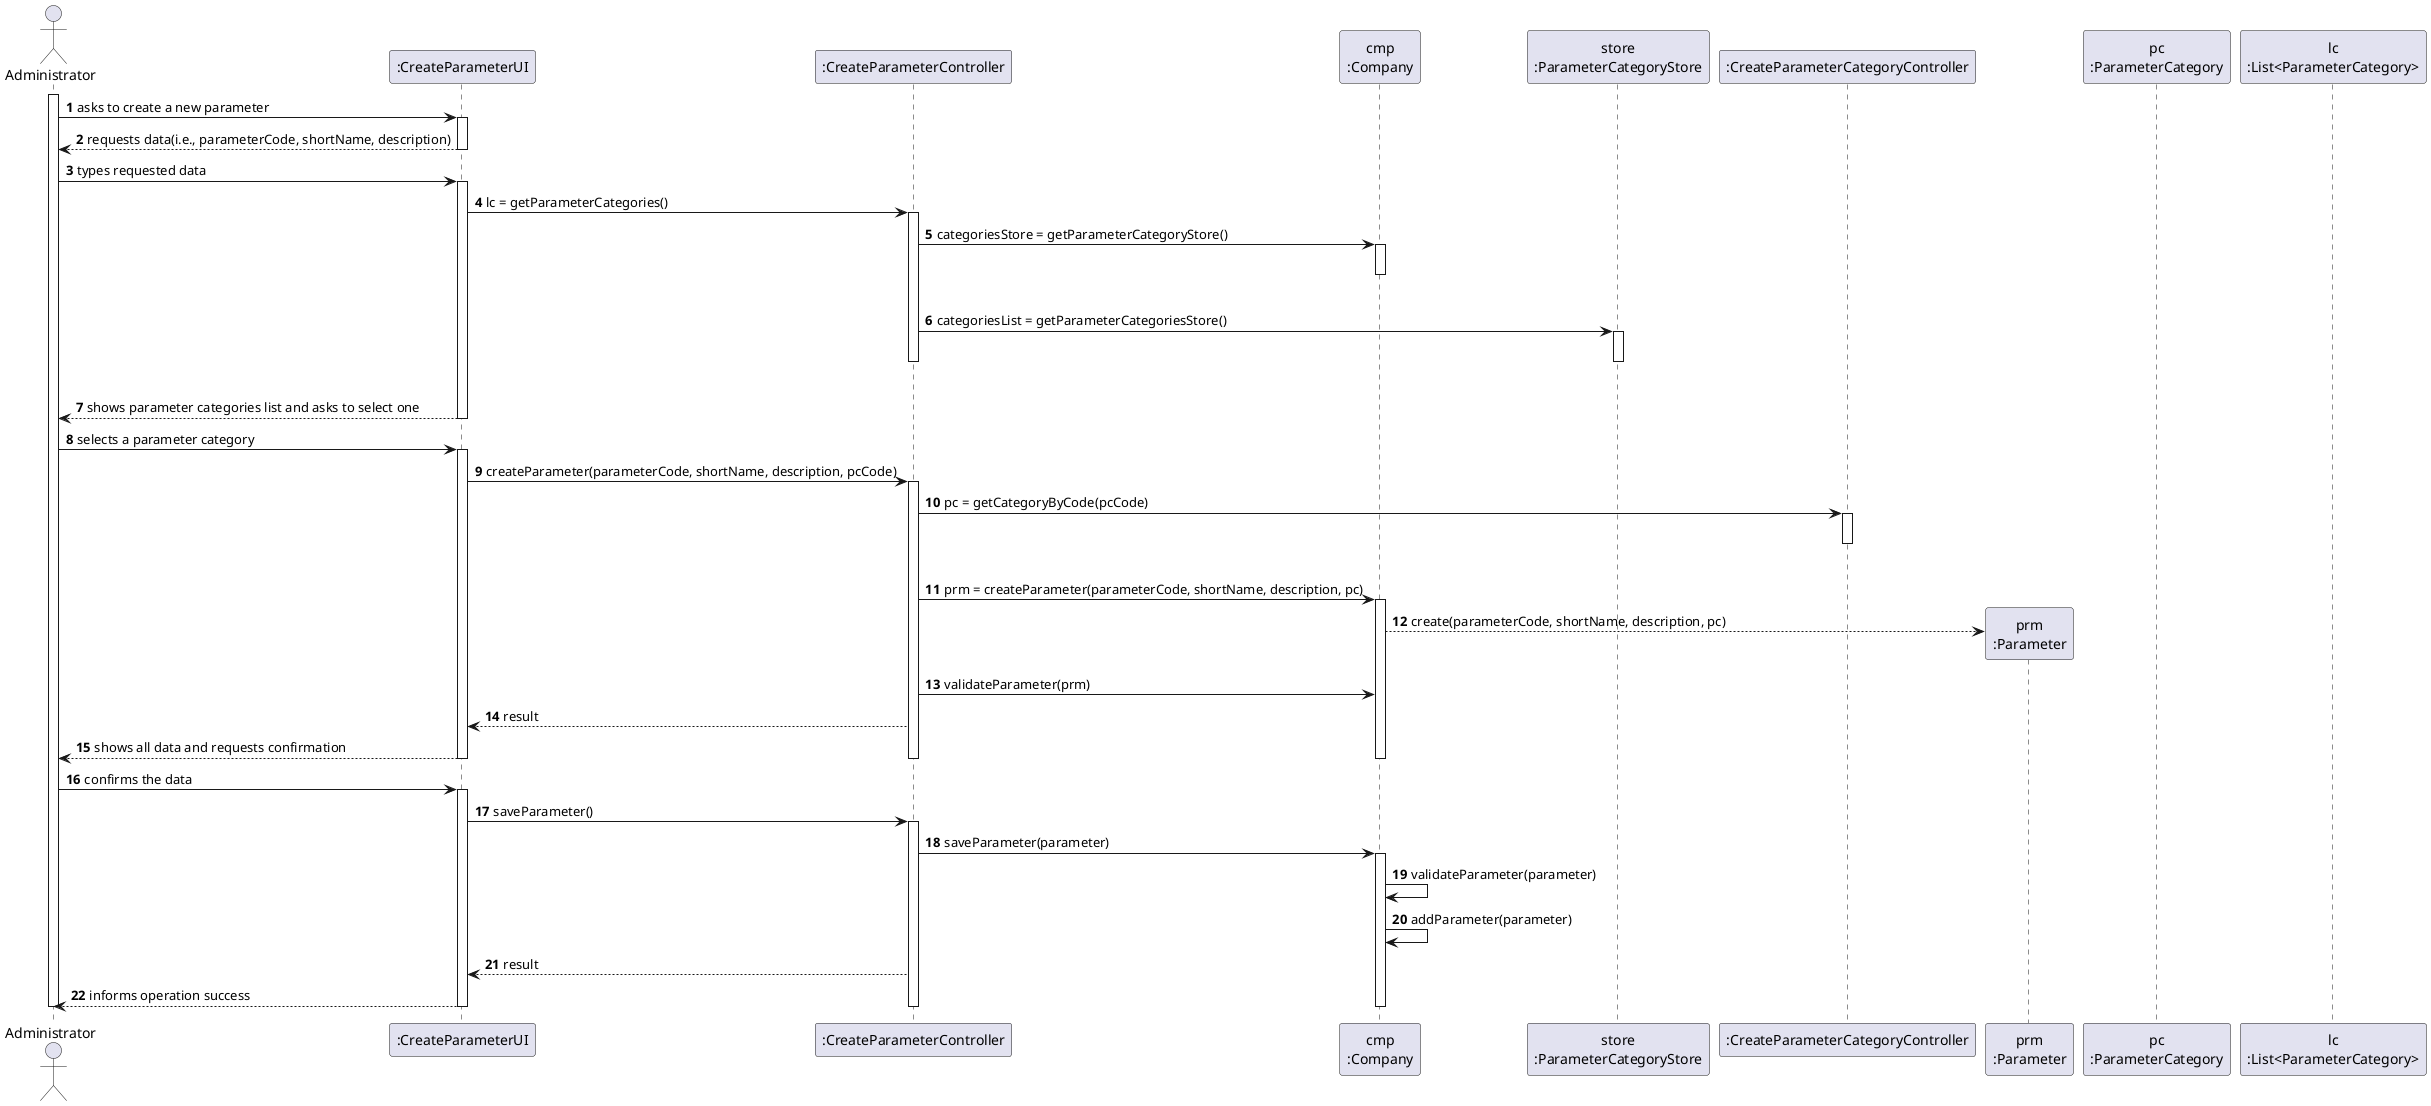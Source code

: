 @startuml
autonumber
'hide footbox
actor "Administrator" as ADM

participant ":CreateParameterUI" as UI
participant ":CreateParameterController" as CTRL
participant "cmp\n:Company" as CMP
participant "store\n:ParameterCategoryStore" as STORE
participant ":CreateParameterCategoryController" as PCCTRL
participant "prm\n:Parameter" as PRM
participant "pc\n:ParameterCategory" as PC
participant "lc\n:List<ParameterCategory>" as LIST_CAT

activate ADM
ADM -> UI : asks to create a new parameter
activate UI
UI --> ADM : requests data(i.e., parameterCode, shortName, description)
deactivate UI

ADM -> UI : types requested data
activate UI

UI -> CTRL : lc = getParameterCategories()
activate CTRL

CTRL -> CMP : categoriesStore = getParameterCategoryStore()
activate CMP
|||
deactivate CMP
CTRL -> STORE : categoriesList = getParameterCategoriesStore()
activate STORE
|||
deactivate STORE
deactivate CTRL

UI --> ADM : shows parameter categories list and asks to select one
deactivate CMP
deactivate UI

ADM -> UI : selects a parameter category
activate UI

UI -> CTRL : createParameter(parameterCode, shortName, description, pcCode)
activate CTRL

CTRL -> PCCTRL : pc = getCategoryByCode(pcCode)
activate PCCTRL
|||
deactivate PCCTRL

CTRL -> CMP: prm = createParameter(parameterCode, shortName, description, pc)
activate CMP

CMP --> PRM**: create(parameterCode, shortName, description, pc)
CTRL -> CMP: validateParameter(prm)

CTRL --> UI: result

UI --> ADM: shows all data and requests confirmation
deactivate CMP
deactivate CTRL
deactivate UI

ADM -> UI : confirms the data
activate UI
UI -> CTRL : saveParameter()
activate CTRL

CTRL -> CMP : saveParameter(parameter)
activate CMP

CMP -> CMP: validateParameter(parameter)
CMP -> CMP: addParameter(parameter)

CTRL --> UI: result

UI --> ADM : informs operation success
deactivate CMP
deactivate CTRL
deactivate UI

deactivate ADM

@enduml